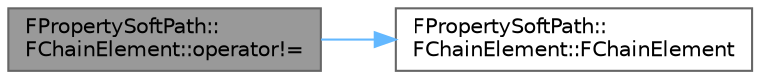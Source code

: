 digraph "FPropertySoftPath::FChainElement::operator!="
{
 // INTERACTIVE_SVG=YES
 // LATEX_PDF_SIZE
  bgcolor="transparent";
  edge [fontname=Helvetica,fontsize=10,labelfontname=Helvetica,labelfontsize=10];
  node [fontname=Helvetica,fontsize=10,shape=box,height=0.2,width=0.4];
  rankdir="LR";
  Node1 [id="Node000001",label="FPropertySoftPath::\lFChainElement::operator!=",height=0.2,width=0.4,color="gray40", fillcolor="grey60", style="filled", fontcolor="black",tooltip=" "];
  Node1 -> Node2 [id="edge1_Node000001_Node000002",color="steelblue1",style="solid",tooltip=" "];
  Node2 [id="Node000002",label="FPropertySoftPath::\lFChainElement::FChainElement",height=0.2,width=0.4,color="grey40", fillcolor="white", style="filled",URL="$d4/d0b/structFPropertySoftPath_1_1FChainElement.html#a554c6ba4d1ddb2a13b2bf260cfdc989a",tooltip=" "];
}
